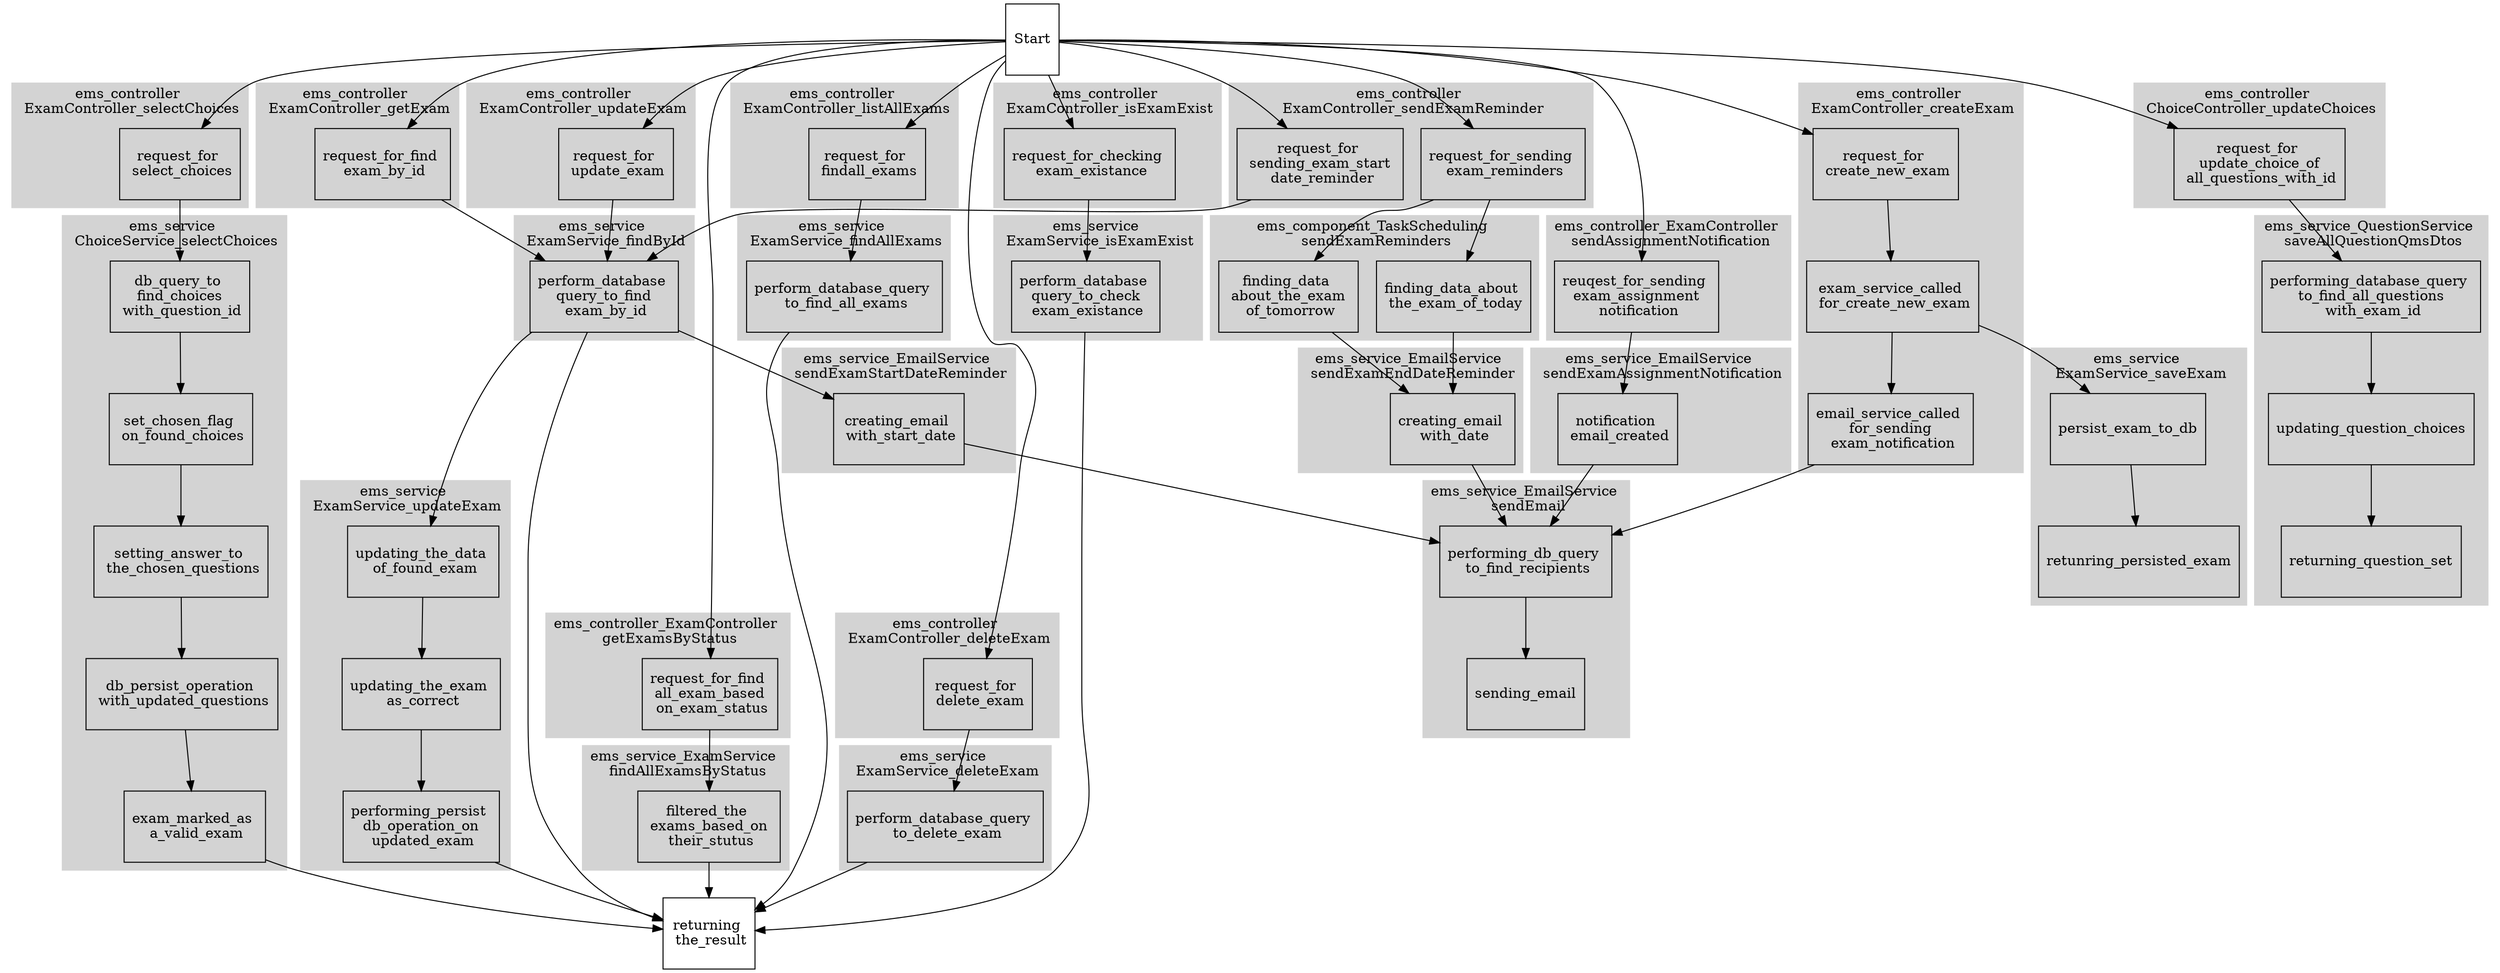 strict digraph G {
node [shape=box, height = 1];
ratio=fill;

n1[label = "Start"];
n2[label = "request_for \n update_exam"];
n3[label = "perform_database \n query_to_find \n exam_by_id"];
n4[label = "updating_the_data \n of_found_exam"];
n5[label = "updating_the_exam \n as_correct"];
n6[label = "performing_persist \n db_operation_on \n updated_exam"];
n7[label = "returning \n the_result"];
n8[label = "request_for_find \n exam_by_id"];
n10[label = "request_for_find \n all_exam_based \n on_exam_status"];
n11[label = "filtered_the \n exams_based_on \n their_stutus"];
n12[label = "request_for \n findall_exams"];
n13[label = "perform_database_query \n to_find_all_exams"];
n14[label = "request_for \n sending_exam_start \n date_reminder"];
n15[label = "creating_email \n with_start_date"];
n16[label = "performing_db_query \n to_find_recipients"]
n17[label = "sending_email"];
n18[label = "request_for_sending \n exam_reminders"];
n19[label = "finding_data_about \n the_exam_of_today"];
n20[label = "creating_email \n with_date"];
n21[label = "finding_data \n about_the_exam \n of_tomorrow"];
n22[label = "reuqest_for_sending \n exam_assignment \n notification"];
n23[label = "notification \n email_created"];
n24[label = "request_for \n create_new_exam"];
n25[label = "exam_service_called \n for_create_new_exam"];
n26[label = "email_service_called \n for_sending \n exam_notification"];
n27[label = "request_for \n delete_exam"];
n28[label = "perform_database_query \n to_delete_exam"];
n29[label = "request_for \n select_choices"];
n30[label = "db_query_to \n find_choices \n with_question_id"];
n31[label = "set_chosen_flag \n on_found_choices"];
n32[label = "setting_answer_to \n the_chosen_questions"];
n33[label = "db_persist_operation \n with_updated_questions"];
n34[label = "exam_marked_as \n a_valid_exam"];
n37[label = "persist_exam_to_db"];
n38[label = "retunring_persisted_exam"];
n39[label = "request_for \n update_choice_of \n all_questions_with_id"];
n40[label = "performing_database_query \n to_find_all_questions \n with_exam_id"];
n41[label = "updating_question_choices"];
n42[label = "returning_question_set"];
n43[label = "request_for_checking \n exam_existance"];
n44[label = "perform_database \n query_to_check \n exam_existance"];


n1 -> n2;
n2 -> n3; 
n3 -> n4;
n4 -> n5;
n5 -> n6;
n6 -> n7;


n1 -> n8;
n8 -> n3;
n3 -> n7;

n1 -> n10;
n10 -> n11;
n11 -> n7;

n1 -> n12;
n12 -> n13;
n13 -> n7;

n1 -> n14;
n14 -> n3;
n3 -> n15;
n15 -> n16;
n16  -> n17;


n1 -> n18;
n18 -> n19;
n19 -> n20;
n20 -> n16;
n16 -> n17;

n1 -> n18;
n18 -> n21;
n21 -> n20;
n20 -> n16;
n16 -> n17;


n1 -> n22;
n22 -> n23
n23 -> n16;
n16 -> n17;

n1 -> n24;
n24 -> n25;
n25 -> n26;
n26 -> n16;
n16 -> n17;

n1 -> n27;
n27 -> n28;
n28 -> n7;

n1 -> n29;
n29 -> n30;
n30 -> n31;
n31 -> n32;
n32 -> n33;
n33 -> n34;
n34 -> n7;

n1 -> n24;
n24 -> n25;
n25 -> n37;
n37 -> n38;

n1 -> n39;
n39 -> n40;
n40 -> n41;
n41 -> n42;

n1 -> n43;
n43 -> n44;
n44 -> n7;
subgraph cluster_0 {
	 style=filled;
		color=lightgrey;
		node [style=filled,color=white];
		n20;
		
 		label="ems_service_EmailService \n sendExamEndDateReminder";
}
subgraph cluster_1 {
	 style=filled;
		color=lightgrey;
		node [style=filled,color=white];
		n39;
 		label="ems_controller \n ChoiceController_updateChoices";
}
subgraph cluster_2 {
	 style=filled;
		color=lightgrey;
		node [style=filled,color=white];
		n4, n5, n6;
 		label="ems_service \n ExamService_updateExam";
}
subgraph cluster_3 {
	 style=filled;
		color=lightgrey;
		node [style=filled,color=white];
		n2;
 		label="ems_controller \n ExamController_updateExam";
}

subgraph cluster_4 {
	 style=filled;
		color=lightgrey;
		node [style=filled,color=white];
		n13;
 		label="ems_service \n ExamService_findAllExams";
}
subgraph cluster_5 {
	 style=filled;
		color=lightgrey;
		node [style=filled,color=white];
		n12;
 		label="ems_controller \n ExamController_listAllExams";
}
subgraph cluster_6 {
	 style=filled;
		color=lightgrey;
		node [style=filled,color=white];
		n3;
 		label="ems_service \n ExamService_findById";
}


subgraph cluster_7 {
	 style=filled;
		color=lightgrey;
		node [style=filled,color=white];
		n11;
 		label="ems_service_ExamService \n findAllExamsByStatus";
}
subgraph cluster_8 {
	 style=filled;
		color=lightgrey;
		node [style=filled,color=white];
		n10;
 		label="ems_controller_ExamController \n getExamsByStatus";
}
subgraph cluster_9 {
	 style=filled;
		color=lightgrey;
		node [style=filled,color=white];
		n28;
 		label="ems_service \n ExamService_deleteExam";
}
subgraph cluster_10 {
	 style=filled;
		color=lightgrey;
		node [style=filled,color=white];
		n27;
 		label="ems_controller \n ExamController_deleteExam";
}


subgraph cluster_11 {
	 style=filled;
		color=lightgrey;
		node [style=filled,color=white];
		n8;
 		label="ems_controller \n ExamController_getExam";
}

subgraph cluster_12 {
	 style=filled;
		color=lightgrey;
		node [style=filled,color=white];
		n14, n18;
 		label="ems_controller \n ExamController_sendExamReminder";
}

subgraph cluster_13 {
	 style=filled;
		color=lightgrey;
		node [style=filled,color=white];
		n15;
 		label="ems_service_EmailService \n sendExamStartDateReminder";
}


subgraph cluster_14 {
	 style=filled;
		color=lightgrey;
		node [style=filled,color=white];
		n19, n21;
 		label="ems_component_TaskScheduling \n sendExamReminders";
}


subgraph cluster_15 {
	 style=filled;
		color=lightgrey;
		node [style=filled,color=white];
		n22;
 		label="ems_controller_ExamController \n sendAssignmentNotification";
}
subgraph cluster_16 {
	 style=filled;
		color=lightgrey;
		node [style=filled,color=white];
		n16, n17;
 		label="ems_service_EmailService \n sendEmail";
}

subgraph cluster_17 {
	 style=filled;
		color=lightgrey;
		node [style=filled,color=white];
		n23;
 		label="ems_service_EmailService \n sendExamAssignmentNotification";
}
subgraph cluster_18 {
	 style=filled;
		color=lightgrey;
		node [style=filled,color=white];
		n37, n38;
 		label="ems_service \n ExamService_saveExam";
}


subgraph cluster_19 {
	 style=filled;
		color=lightgrey;
		node [style=filled,color=white];
		n24, n25, n26;
 		label="ems_controller \n ExamController_createExam";
}

subgraph cluster_20 {
	 style=filled;
		color=lightgrey;
		node [style=filled,color=white];
		n29;
 		label="ems_controller \n ExamController_selectChoices";
}

subgraph cluster_21 {
	 style=filled;
		color=lightgrey;
		node [style=filled,color=white];
		n30, n31, n32, n33, n34;
 		label="ems_service \n ChoiceService_selectChoices";
}


subgraph cluster_22 {
	 style=filled;
		color=lightgrey;
		node [style=filled,color=white];
		n40, n41, n42;
 		label="ems_service_QuestionService \n saveAllQuestionQmsDtos";
}
subgraph cluster_23 {
	 style=filled;
		color=lightgrey;
		node [style=filled,color=white];
		n43;
 		label="ems_controller \n ExamController_isExamExist";
}
subgraph cluster_24 {
	 style=filled;
		color=lightgrey;
		node [style=filled,color=white];
		n44;
 		label="ems_service \n ExamService_isExamExist";
}
}
